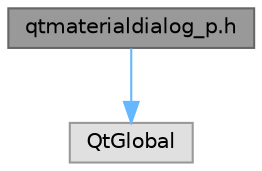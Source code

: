 digraph "qtmaterialdialog_p.h"
{
 // LATEX_PDF_SIZE
  bgcolor="transparent";
  edge [fontname=Helvetica,fontsize=10,labelfontname=Helvetica,labelfontsize=10];
  node [fontname=Helvetica,fontsize=10,shape=box,height=0.2,width=0.4];
  Node1 [id="Node000001",label="qtmaterialdialog_p.h",height=0.2,width=0.4,color="gray40", fillcolor="grey60", style="filled", fontcolor="black",tooltip="定义 QtMaterialDialogPrivate 类，提供 QtMaterialDialog 的私有实现"];
  Node1 -> Node2 [id="edge1_Node000001_Node000002",color="steelblue1",style="solid",tooltip=" "];
  Node2 [id="Node000002",label="QtGlobal",height=0.2,width=0.4,color="grey60", fillcolor="#E0E0E0", style="filled",tooltip=" "];
}
